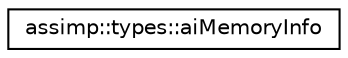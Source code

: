 digraph "Graphical Class Hierarchy"
{
  edge [fontname="Helvetica",fontsize="10",labelfontname="Helvetica",labelfontsize="10"];
  node [fontname="Helvetica",fontsize="10",shape=record];
  rankdir="LR";
  Node1 [label="assimp::types::aiMemoryInfo",height=0.2,width=0.4,color="black", fillcolor="white", style="filled",URL="$structassimp_1_1types_1_1ai_memory_info.html"];
}
